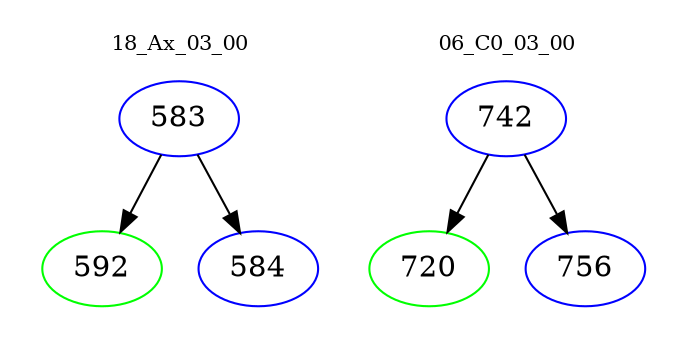 digraph{
subgraph cluster_0 {
color = white
label = "18_Ax_03_00";
fontsize=10;
T0_583 [label="583", color="blue"]
T0_583 -> T0_592 [color="black"]
T0_592 [label="592", color="green"]
T0_583 -> T0_584 [color="black"]
T0_584 [label="584", color="blue"]
}
subgraph cluster_1 {
color = white
label = "06_C0_03_00";
fontsize=10;
T1_742 [label="742", color="blue"]
T1_742 -> T1_720 [color="black"]
T1_720 [label="720", color="green"]
T1_742 -> T1_756 [color="black"]
T1_756 [label="756", color="blue"]
}
}
